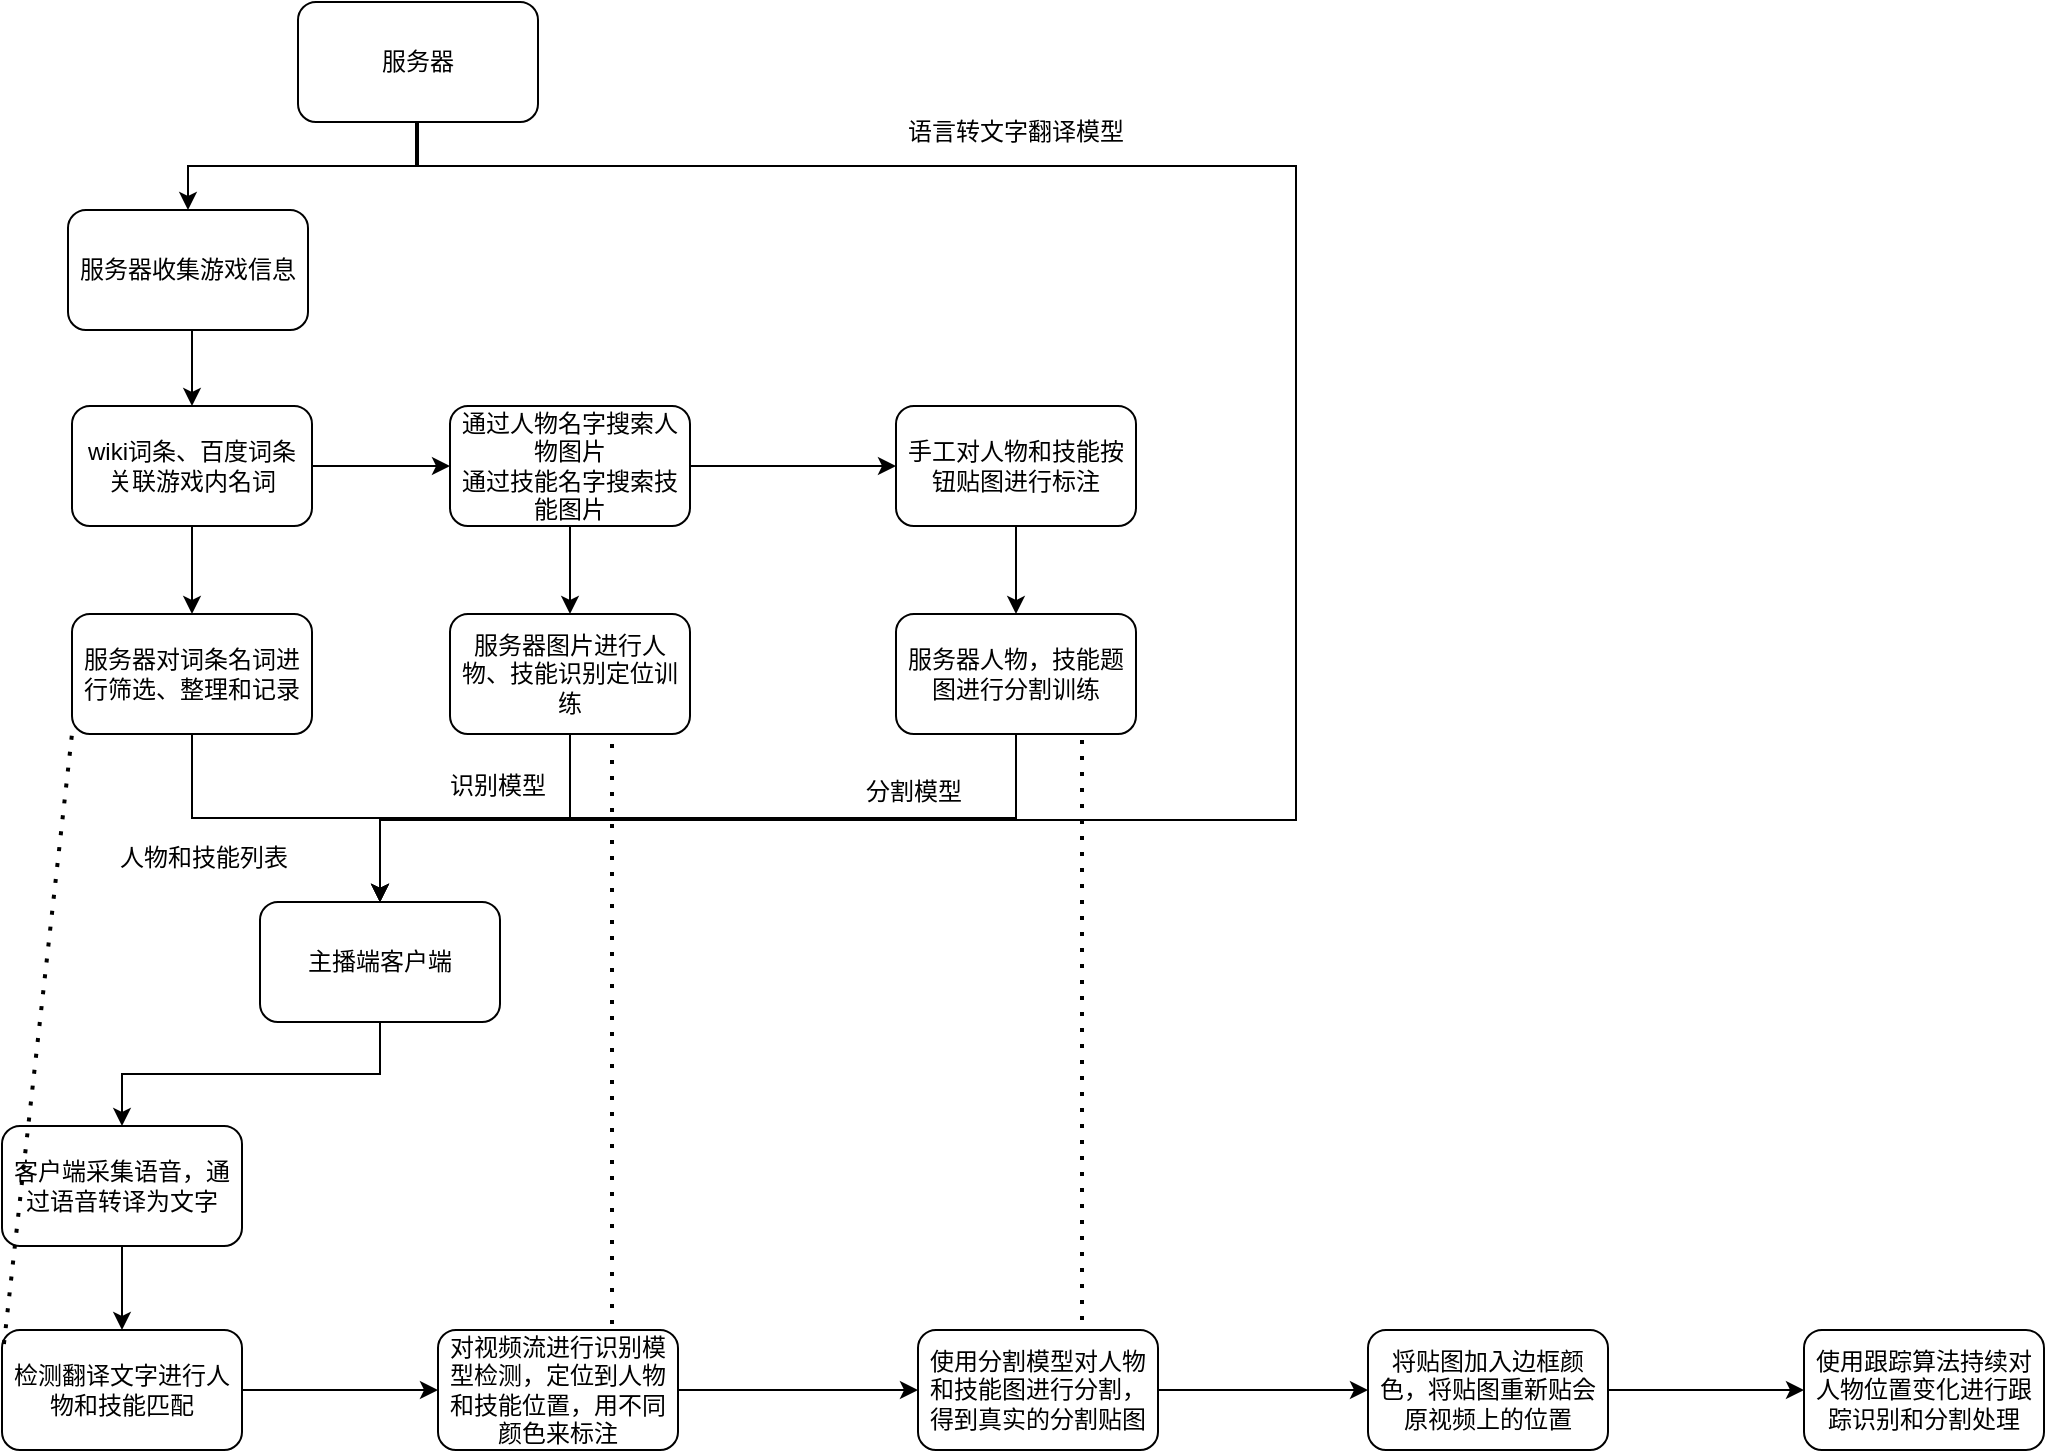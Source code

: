 <mxfile version="15.9.1" type="github" pages="2">
  <diagram id="D56PqHCYbj21qSwCF37M" name="Page-1">
    <mxGraphModel dx="1422" dy="761" grid="0" gridSize="10" guides="1" tooltips="1" connect="1" arrows="1" fold="1" page="0" pageScale="1" pageWidth="1169" pageHeight="827" math="0" shadow="0">
      <root>
        <mxCell id="0" />
        <mxCell id="1" parent="0" />
        <mxCell id="LLPnSrTfeChFWCA2LCWD-5" style="edgeStyle=orthogonalEdgeStyle;rounded=0;orthogonalLoop=1;jettySize=auto;html=1;exitX=0.5;exitY=1;exitDx=0;exitDy=0;" edge="1" parent="1" source="LLPnSrTfeChFWCA2LCWD-1" target="LLPnSrTfeChFWCA2LCWD-4">
          <mxGeometry relative="1" as="geometry" />
        </mxCell>
        <mxCell id="LLPnSrTfeChFWCA2LCWD-8" style="edgeStyle=orthogonalEdgeStyle;rounded=0;orthogonalLoop=1;jettySize=auto;html=1;exitX=1;exitY=0.5;exitDx=0;exitDy=0;" edge="1" parent="1" source="LLPnSrTfeChFWCA2LCWD-1" target="LLPnSrTfeChFWCA2LCWD-7">
          <mxGeometry relative="1" as="geometry" />
        </mxCell>
        <mxCell id="LLPnSrTfeChFWCA2LCWD-1" value="wiki词条、百度词条&lt;br&gt;关联游戏内名词" style="rounded=1;whiteSpace=wrap;html=1;" vertex="1" parent="1">
          <mxGeometry x="150" y="245" width="120" height="60" as="geometry" />
        </mxCell>
        <mxCell id="LLPnSrTfeChFWCA2LCWD-3" style="edgeStyle=orthogonalEdgeStyle;rounded=0;orthogonalLoop=1;jettySize=auto;html=1;exitX=0.5;exitY=1;exitDx=0;exitDy=0;entryX=0.5;entryY=0;entryDx=0;entryDy=0;" edge="1" parent="1" source="LLPnSrTfeChFWCA2LCWD-2" target="LLPnSrTfeChFWCA2LCWD-1">
          <mxGeometry relative="1" as="geometry" />
        </mxCell>
        <mxCell id="LLPnSrTfeChFWCA2LCWD-2" value="服务器收集游戏信息" style="rounded=1;whiteSpace=wrap;html=1;" vertex="1" parent="1">
          <mxGeometry x="148" y="147" width="120" height="60" as="geometry" />
        </mxCell>
        <mxCell id="LLPnSrTfeChFWCA2LCWD-12" style="edgeStyle=orthogonalEdgeStyle;rounded=0;orthogonalLoop=1;jettySize=auto;html=1;exitX=0.5;exitY=1;exitDx=0;exitDy=0;" edge="1" parent="1" source="LLPnSrTfeChFWCA2LCWD-4" target="LLPnSrTfeChFWCA2LCWD-11">
          <mxGeometry relative="1" as="geometry" />
        </mxCell>
        <mxCell id="LLPnSrTfeChFWCA2LCWD-4" value="服务器对词条名词进行筛选、整理和记录" style="rounded=1;whiteSpace=wrap;html=1;" vertex="1" parent="1">
          <mxGeometry x="150" y="349" width="120" height="60" as="geometry" />
        </mxCell>
        <mxCell id="LLPnSrTfeChFWCA2LCWD-10" style="edgeStyle=orthogonalEdgeStyle;rounded=0;orthogonalLoop=1;jettySize=auto;html=1;exitX=0.5;exitY=1;exitDx=0;exitDy=0;" edge="1" parent="1" source="LLPnSrTfeChFWCA2LCWD-7" target="LLPnSrTfeChFWCA2LCWD-9">
          <mxGeometry relative="1" as="geometry" />
        </mxCell>
        <mxCell id="LLPnSrTfeChFWCA2LCWD-30" style="edgeStyle=orthogonalEdgeStyle;rounded=0;orthogonalLoop=1;jettySize=auto;html=1;exitX=1;exitY=0.5;exitDx=0;exitDy=0;entryX=0;entryY=0.5;entryDx=0;entryDy=0;" edge="1" parent="1" source="LLPnSrTfeChFWCA2LCWD-7" target="LLPnSrTfeChFWCA2LCWD-29">
          <mxGeometry relative="1" as="geometry" />
        </mxCell>
        <mxCell id="LLPnSrTfeChFWCA2LCWD-7" value="通过人物名字搜索人物图片&lt;br&gt;通过技能名字搜索技能图片" style="rounded=1;whiteSpace=wrap;html=1;" vertex="1" parent="1">
          <mxGeometry x="339" y="245" width="120" height="60" as="geometry" />
        </mxCell>
        <mxCell id="LLPnSrTfeChFWCA2LCWD-13" style="edgeStyle=orthogonalEdgeStyle;rounded=0;orthogonalLoop=1;jettySize=auto;html=1;exitX=0.5;exitY=1;exitDx=0;exitDy=0;" edge="1" parent="1" source="LLPnSrTfeChFWCA2LCWD-9" target="LLPnSrTfeChFWCA2LCWD-11">
          <mxGeometry relative="1" as="geometry" />
        </mxCell>
        <mxCell id="LLPnSrTfeChFWCA2LCWD-9" value="服务器图片进行人物、技能识别定位训练" style="rounded=1;whiteSpace=wrap;html=1;" vertex="1" parent="1">
          <mxGeometry x="339" y="349" width="120" height="60" as="geometry" />
        </mxCell>
        <mxCell id="LLPnSrTfeChFWCA2LCWD-22" style="edgeStyle=orthogonalEdgeStyle;rounded=0;orthogonalLoop=1;jettySize=auto;html=1;exitX=0.5;exitY=1;exitDx=0;exitDy=0;" edge="1" parent="1" source="LLPnSrTfeChFWCA2LCWD-11" target="LLPnSrTfeChFWCA2LCWD-19">
          <mxGeometry relative="1" as="geometry" />
        </mxCell>
        <mxCell id="LLPnSrTfeChFWCA2LCWD-11" value="主播端客户端" style="rounded=1;whiteSpace=wrap;html=1;" vertex="1" parent="1">
          <mxGeometry x="244" y="493" width="120" height="60" as="geometry" />
        </mxCell>
        <mxCell id="LLPnSrTfeChFWCA2LCWD-14" value="识别模型" style="text;html=1;strokeColor=none;fillColor=none;align=center;verticalAlign=middle;whiteSpace=wrap;rounded=0;" vertex="1" parent="1">
          <mxGeometry x="333" y="420" width="60" height="30" as="geometry" />
        </mxCell>
        <mxCell id="LLPnSrTfeChFWCA2LCWD-15" value="人物和技能列表" style="text;html=1;strokeColor=none;fillColor=none;align=center;verticalAlign=middle;whiteSpace=wrap;rounded=0;" vertex="1" parent="1">
          <mxGeometry x="157" y="456" width="118" height="30" as="geometry" />
        </mxCell>
        <mxCell id="LLPnSrTfeChFWCA2LCWD-17" style="edgeStyle=orthogonalEdgeStyle;rounded=0;orthogonalLoop=1;jettySize=auto;html=1;exitX=0.5;exitY=1;exitDx=0;exitDy=0;entryX=0.5;entryY=0;entryDx=0;entryDy=0;" edge="1" parent="1" source="LLPnSrTfeChFWCA2LCWD-16" target="LLPnSrTfeChFWCA2LCWD-11">
          <mxGeometry relative="1" as="geometry">
            <Array as="points">
              <mxPoint x="322" y="125" />
              <mxPoint x="762" y="125" />
              <mxPoint x="762" y="452" />
              <mxPoint x="304" y="452" />
            </Array>
          </mxGeometry>
        </mxCell>
        <mxCell id="LLPnSrTfeChFWCA2LCWD-27" style="edgeStyle=orthogonalEdgeStyle;rounded=0;orthogonalLoop=1;jettySize=auto;html=1;exitX=0.5;exitY=1;exitDx=0;exitDy=0;" edge="1" parent="1" source="LLPnSrTfeChFWCA2LCWD-16" target="LLPnSrTfeChFWCA2LCWD-2">
          <mxGeometry relative="1" as="geometry" />
        </mxCell>
        <mxCell id="LLPnSrTfeChFWCA2LCWD-16" value="服务器" style="rounded=1;whiteSpace=wrap;html=1;" vertex="1" parent="1">
          <mxGeometry x="263" y="43" width="120" height="60" as="geometry" />
        </mxCell>
        <mxCell id="LLPnSrTfeChFWCA2LCWD-18" value="语言转文字翻译模型" style="text;html=1;strokeColor=none;fillColor=none;align=center;verticalAlign=middle;whiteSpace=wrap;rounded=0;" vertex="1" parent="1">
          <mxGeometry x="549" y="93" width="146" height="30" as="geometry" />
        </mxCell>
        <mxCell id="LLPnSrTfeChFWCA2LCWD-23" style="edgeStyle=orthogonalEdgeStyle;rounded=0;orthogonalLoop=1;jettySize=auto;html=1;exitX=0.5;exitY=1;exitDx=0;exitDy=0;" edge="1" parent="1" source="LLPnSrTfeChFWCA2LCWD-19" target="LLPnSrTfeChFWCA2LCWD-20">
          <mxGeometry relative="1" as="geometry" />
        </mxCell>
        <mxCell id="LLPnSrTfeChFWCA2LCWD-19" value="客户端采集语音，通过语音转译为文字" style="rounded=1;whiteSpace=wrap;html=1;fontStyle=0" vertex="1" parent="1">
          <mxGeometry x="115" y="605" width="120" height="60" as="geometry" />
        </mxCell>
        <mxCell id="LLPnSrTfeChFWCA2LCWD-24" style="edgeStyle=orthogonalEdgeStyle;rounded=0;orthogonalLoop=1;jettySize=auto;html=1;exitX=1;exitY=0.5;exitDx=0;exitDy=0;entryX=0;entryY=0.5;entryDx=0;entryDy=0;" edge="1" parent="1" source="LLPnSrTfeChFWCA2LCWD-20" target="LLPnSrTfeChFWCA2LCWD-21">
          <mxGeometry relative="1" as="geometry" />
        </mxCell>
        <mxCell id="LLPnSrTfeChFWCA2LCWD-20" value="检测翻译文字进行人物和技能匹配" style="rounded=1;whiteSpace=wrap;html=1;" vertex="1" parent="1">
          <mxGeometry x="115" y="707" width="120" height="60" as="geometry" />
        </mxCell>
        <mxCell id="LLPnSrTfeChFWCA2LCWD-37" style="edgeStyle=orthogonalEdgeStyle;rounded=0;orthogonalLoop=1;jettySize=auto;html=1;exitX=1;exitY=0.5;exitDx=0;exitDy=0;entryX=0;entryY=0.5;entryDx=0;entryDy=0;" edge="1" parent="1" source="LLPnSrTfeChFWCA2LCWD-21" target="LLPnSrTfeChFWCA2LCWD-25">
          <mxGeometry relative="1" as="geometry" />
        </mxCell>
        <mxCell id="LLPnSrTfeChFWCA2LCWD-21" value="对视频流进行识别模型检测，定位到人物和技能位置，用不同颜色来标注" style="rounded=1;whiteSpace=wrap;html=1;" vertex="1" parent="1">
          <mxGeometry x="333" y="707" width="120" height="60" as="geometry" />
        </mxCell>
        <mxCell id="LLPnSrTfeChFWCA2LCWD-40" style="edgeStyle=orthogonalEdgeStyle;rounded=0;orthogonalLoop=1;jettySize=auto;html=1;exitX=1;exitY=0.5;exitDx=0;exitDy=0;" edge="1" parent="1" source="LLPnSrTfeChFWCA2LCWD-25" target="LLPnSrTfeChFWCA2LCWD-39">
          <mxGeometry relative="1" as="geometry" />
        </mxCell>
        <mxCell id="LLPnSrTfeChFWCA2LCWD-25" value="使用分割模型对人物和技能图进行分割，得到真实的分割贴图" style="rounded=1;whiteSpace=wrap;html=1;" vertex="1" parent="1">
          <mxGeometry x="573" y="707" width="120" height="60" as="geometry" />
        </mxCell>
        <mxCell id="LLPnSrTfeChFWCA2LCWD-32" style="edgeStyle=orthogonalEdgeStyle;rounded=0;orthogonalLoop=1;jettySize=auto;html=1;exitX=0.5;exitY=1;exitDx=0;exitDy=0;" edge="1" parent="1" source="LLPnSrTfeChFWCA2LCWD-29" target="LLPnSrTfeChFWCA2LCWD-31">
          <mxGeometry relative="1" as="geometry" />
        </mxCell>
        <mxCell id="LLPnSrTfeChFWCA2LCWD-29" value="手工对人物和技能按钮贴图进行标注" style="rounded=1;whiteSpace=wrap;html=1;" vertex="1" parent="1">
          <mxGeometry x="562" y="245" width="120" height="60" as="geometry" />
        </mxCell>
        <mxCell id="LLPnSrTfeChFWCA2LCWD-33" style="edgeStyle=orthogonalEdgeStyle;rounded=0;orthogonalLoop=1;jettySize=auto;html=1;exitX=0.5;exitY=1;exitDx=0;exitDy=0;" edge="1" parent="1" source="LLPnSrTfeChFWCA2LCWD-31" target="LLPnSrTfeChFWCA2LCWD-11">
          <mxGeometry relative="1" as="geometry" />
        </mxCell>
        <mxCell id="LLPnSrTfeChFWCA2LCWD-31" value="服务器人物，技能题图进行分割训练" style="rounded=1;whiteSpace=wrap;html=1;" vertex="1" parent="1">
          <mxGeometry x="562" y="349" width="120" height="60" as="geometry" />
        </mxCell>
        <mxCell id="LLPnSrTfeChFWCA2LCWD-34" value="" style="endArrow=none;dashed=1;html=1;dashPattern=1 3;strokeWidth=2;rounded=0;entryX=0;entryY=1;entryDx=0;entryDy=0;exitX=0.008;exitY=0.117;exitDx=0;exitDy=0;exitPerimeter=0;" edge="1" parent="1" source="LLPnSrTfeChFWCA2LCWD-20" target="LLPnSrTfeChFWCA2LCWD-4">
          <mxGeometry width="50" height="50" relative="1" as="geometry">
            <mxPoint x="49" y="438" as="sourcePoint" />
            <mxPoint x="99" y="388" as="targetPoint" />
          </mxGeometry>
        </mxCell>
        <mxCell id="LLPnSrTfeChFWCA2LCWD-35" value="" style="endArrow=none;dashed=1;html=1;dashPattern=1 3;strokeWidth=2;rounded=0;entryX=0.675;entryY=1;entryDx=0;entryDy=0;entryPerimeter=0;" edge="1" parent="1" target="LLPnSrTfeChFWCA2LCWD-9">
          <mxGeometry width="50" height="50" relative="1" as="geometry">
            <mxPoint x="420" y="704" as="sourcePoint" />
            <mxPoint x="456.04" y="417" as="targetPoint" />
          </mxGeometry>
        </mxCell>
        <mxCell id="LLPnSrTfeChFWCA2LCWD-36" value="" style="endArrow=none;dashed=1;html=1;dashPattern=1 3;strokeWidth=2;rounded=0;entryX=0.675;entryY=1;entryDx=0;entryDy=0;entryPerimeter=0;" edge="1" parent="1">
          <mxGeometry width="50" height="50" relative="1" as="geometry">
            <mxPoint x="655" y="702" as="sourcePoint" />
            <mxPoint x="655" y="407" as="targetPoint" />
          </mxGeometry>
        </mxCell>
        <mxCell id="LLPnSrTfeChFWCA2LCWD-38" value="分割模型" style="text;html=1;strokeColor=none;fillColor=none;align=center;verticalAlign=middle;whiteSpace=wrap;rounded=0;" vertex="1" parent="1">
          <mxGeometry x="541" y="423" width="60" height="30" as="geometry" />
        </mxCell>
        <mxCell id="LLPnSrTfeChFWCA2LCWD-42" style="edgeStyle=orthogonalEdgeStyle;rounded=0;orthogonalLoop=1;jettySize=auto;html=1;exitX=1;exitY=0.5;exitDx=0;exitDy=0;" edge="1" parent="1" source="LLPnSrTfeChFWCA2LCWD-39" target="LLPnSrTfeChFWCA2LCWD-41">
          <mxGeometry relative="1" as="geometry" />
        </mxCell>
        <mxCell id="LLPnSrTfeChFWCA2LCWD-39" value="将贴图加入边框颜色，将贴图重新贴会原视频上的位置" style="rounded=1;whiteSpace=wrap;html=1;" vertex="1" parent="1">
          <mxGeometry x="798" y="707" width="120" height="60" as="geometry" />
        </mxCell>
        <mxCell id="LLPnSrTfeChFWCA2LCWD-41" value="使用跟踪算法持续对人物位置变化进行跟踪识别和分割处理" style="rounded=1;whiteSpace=wrap;html=1;" vertex="1" parent="1">
          <mxGeometry x="1016" y="707" width="120" height="60" as="geometry" />
        </mxCell>
      </root>
    </mxGraphModel>
  </diagram>
  <diagram id="-MuUpNt65kEivM4eD5cy" name="Page-2">
    <mxGraphModel dx="1422" dy="761" grid="0" gridSize="10" guides="1" tooltips="1" connect="1" arrows="1" fold="1" page="0" pageScale="1" pageWidth="1169" pageHeight="827" math="0" shadow="0">
      <root>
        <mxCell id="AVcUfgeAxnviZxiKyeQJ-0" />
        <mxCell id="AVcUfgeAxnviZxiKyeQJ-1" parent="AVcUfgeAxnviZxiKyeQJ-0" />
        <mxCell id="8E4OqvVN2mFQT-RaKSAF-0" style="edgeStyle=orthogonalEdgeStyle;rounded=0;orthogonalLoop=1;jettySize=auto;html=1;exitX=0.5;exitY=1;exitDx=0;exitDy=0;" edge="1" parent="AVcUfgeAxnviZxiKyeQJ-1" source="8E4OqvVN2mFQT-RaKSAF-2" target="8E4OqvVN2mFQT-RaKSAF-6">
          <mxGeometry relative="1" as="geometry" />
        </mxCell>
        <mxCell id="8E4OqvVN2mFQT-RaKSAF-1" style="edgeStyle=orthogonalEdgeStyle;rounded=0;orthogonalLoop=1;jettySize=auto;html=1;exitX=1;exitY=0.5;exitDx=0;exitDy=0;" edge="1" parent="AVcUfgeAxnviZxiKyeQJ-1" source="8E4OqvVN2mFQT-RaKSAF-2" target="8E4OqvVN2mFQT-RaKSAF-9">
          <mxGeometry relative="1" as="geometry" />
        </mxCell>
        <mxCell id="8E4OqvVN2mFQT-RaKSAF-2" value="wiki词条、百度词条&lt;br&gt;关联体育项目人物名" style="rounded=1;whiteSpace=wrap;html=1;" vertex="1" parent="AVcUfgeAxnviZxiKyeQJ-1">
          <mxGeometry x="150" y="245" width="120" height="60" as="geometry" />
        </mxCell>
        <mxCell id="8E4OqvVN2mFQT-RaKSAF-3" style="edgeStyle=orthogonalEdgeStyle;rounded=0;orthogonalLoop=1;jettySize=auto;html=1;exitX=0.5;exitY=1;exitDx=0;exitDy=0;entryX=0.5;entryY=0;entryDx=0;entryDy=0;" edge="1" parent="AVcUfgeAxnviZxiKyeQJ-1" source="8E4OqvVN2mFQT-RaKSAF-4" target="8E4OqvVN2mFQT-RaKSAF-2">
          <mxGeometry relative="1" as="geometry" />
        </mxCell>
        <mxCell id="8E4OqvVN2mFQT-RaKSAF-4" value="服务器体育项目信息" style="rounded=1;whiteSpace=wrap;html=1;" vertex="1" parent="AVcUfgeAxnviZxiKyeQJ-1">
          <mxGeometry x="148" y="147" width="120" height="60" as="geometry" />
        </mxCell>
        <mxCell id="8E4OqvVN2mFQT-RaKSAF-5" style="edgeStyle=orthogonalEdgeStyle;rounded=0;orthogonalLoop=1;jettySize=auto;html=1;exitX=0.5;exitY=1;exitDx=0;exitDy=0;" edge="1" parent="AVcUfgeAxnviZxiKyeQJ-1" source="8E4OqvVN2mFQT-RaKSAF-6" target="8E4OqvVN2mFQT-RaKSAF-13">
          <mxGeometry relative="1" as="geometry" />
        </mxCell>
        <mxCell id="8E4OqvVN2mFQT-RaKSAF-6" value="服务器对词条名词进行筛选、整理和记录" style="rounded=1;whiteSpace=wrap;html=1;" vertex="1" parent="AVcUfgeAxnviZxiKyeQJ-1">
          <mxGeometry x="150" y="349" width="120" height="60" as="geometry" />
        </mxCell>
        <mxCell id="8E4OqvVN2mFQT-RaKSAF-7" style="edgeStyle=orthogonalEdgeStyle;rounded=0;orthogonalLoop=1;jettySize=auto;html=1;exitX=0.5;exitY=1;exitDx=0;exitDy=0;" edge="1" parent="AVcUfgeAxnviZxiKyeQJ-1" source="8E4OqvVN2mFQT-RaKSAF-9" target="8E4OqvVN2mFQT-RaKSAF-11">
          <mxGeometry relative="1" as="geometry" />
        </mxCell>
        <mxCell id="8E4OqvVN2mFQT-RaKSAF-8" style="edgeStyle=orthogonalEdgeStyle;rounded=0;orthogonalLoop=1;jettySize=auto;html=1;exitX=1;exitY=0.5;exitDx=0;exitDy=0;entryX=0;entryY=0.5;entryDx=0;entryDy=0;" edge="1" parent="AVcUfgeAxnviZxiKyeQJ-1" source="8E4OqvVN2mFQT-RaKSAF-9" target="8E4OqvVN2mFQT-RaKSAF-29">
          <mxGeometry relative="1" as="geometry" />
        </mxCell>
        <mxCell id="8E4OqvVN2mFQT-RaKSAF-9" value="通过人物名字搜索人物图片" style="rounded=1;whiteSpace=wrap;html=1;" vertex="1" parent="AVcUfgeAxnviZxiKyeQJ-1">
          <mxGeometry x="339" y="245" width="120" height="60" as="geometry" />
        </mxCell>
        <mxCell id="8E4OqvVN2mFQT-RaKSAF-10" style="edgeStyle=orthogonalEdgeStyle;rounded=0;orthogonalLoop=1;jettySize=auto;html=1;exitX=0.5;exitY=1;exitDx=0;exitDy=0;" edge="1" parent="AVcUfgeAxnviZxiKyeQJ-1" source="8E4OqvVN2mFQT-RaKSAF-11" target="8E4OqvVN2mFQT-RaKSAF-13">
          <mxGeometry relative="1" as="geometry" />
        </mxCell>
        <mxCell id="8E4OqvVN2mFQT-RaKSAF-11" value="服务器图片进行人物脸部识别训练" style="rounded=1;whiteSpace=wrap;html=1;" vertex="1" parent="AVcUfgeAxnviZxiKyeQJ-1">
          <mxGeometry x="339" y="349" width="120" height="60" as="geometry" />
        </mxCell>
        <mxCell id="8E4OqvVN2mFQT-RaKSAF-12" style="edgeStyle=orthogonalEdgeStyle;rounded=0;orthogonalLoop=1;jettySize=auto;html=1;exitX=0.5;exitY=1;exitDx=0;exitDy=0;" edge="1" parent="AVcUfgeAxnviZxiKyeQJ-1" source="8E4OqvVN2mFQT-RaKSAF-13" target="8E4OqvVN2mFQT-RaKSAF-21">
          <mxGeometry relative="1" as="geometry" />
        </mxCell>
        <mxCell id="8E4OqvVN2mFQT-RaKSAF-13" value="主播端客户端" style="rounded=1;whiteSpace=wrap;html=1;" vertex="1" parent="AVcUfgeAxnviZxiKyeQJ-1">
          <mxGeometry x="244" y="493" width="120" height="60" as="geometry" />
        </mxCell>
        <mxCell id="8E4OqvVN2mFQT-RaKSAF-14" value="识别模型" style="text;html=1;strokeColor=none;fillColor=none;align=center;verticalAlign=middle;whiteSpace=wrap;rounded=0;" vertex="1" parent="AVcUfgeAxnviZxiKyeQJ-1">
          <mxGeometry x="333" y="420" width="60" height="30" as="geometry" />
        </mxCell>
        <mxCell id="8E4OqvVN2mFQT-RaKSAF-15" value="人物列表" style="text;html=1;strokeColor=none;fillColor=none;align=center;verticalAlign=middle;whiteSpace=wrap;rounded=0;" vertex="1" parent="AVcUfgeAxnviZxiKyeQJ-1">
          <mxGeometry x="191" y="420" width="118" height="30" as="geometry" />
        </mxCell>
        <mxCell id="8E4OqvVN2mFQT-RaKSAF-16" style="edgeStyle=orthogonalEdgeStyle;rounded=0;orthogonalLoop=1;jettySize=auto;html=1;exitX=0.5;exitY=1;exitDx=0;exitDy=0;entryX=0.5;entryY=0;entryDx=0;entryDy=0;" edge="1" parent="AVcUfgeAxnviZxiKyeQJ-1" source="8E4OqvVN2mFQT-RaKSAF-18" target="8E4OqvVN2mFQT-RaKSAF-13">
          <mxGeometry relative="1" as="geometry">
            <Array as="points">
              <mxPoint x="322" y="125" />
              <mxPoint x="762" y="125" />
              <mxPoint x="762" y="452" />
              <mxPoint x="304" y="452" />
            </Array>
          </mxGeometry>
        </mxCell>
        <mxCell id="8E4OqvVN2mFQT-RaKSAF-17" style="edgeStyle=orthogonalEdgeStyle;rounded=0;orthogonalLoop=1;jettySize=auto;html=1;exitX=0.5;exitY=1;exitDx=0;exitDy=0;" edge="1" parent="AVcUfgeAxnviZxiKyeQJ-1" source="8E4OqvVN2mFQT-RaKSAF-18" target="8E4OqvVN2mFQT-RaKSAF-4">
          <mxGeometry relative="1" as="geometry" />
        </mxCell>
        <mxCell id="8E4OqvVN2mFQT-RaKSAF-18" value="服务器" style="rounded=1;whiteSpace=wrap;html=1;" vertex="1" parent="AVcUfgeAxnviZxiKyeQJ-1">
          <mxGeometry x="263" y="43" width="120" height="60" as="geometry" />
        </mxCell>
        <mxCell id="8E4OqvVN2mFQT-RaKSAF-19" value="语言转文字翻译模型" style="text;html=1;strokeColor=none;fillColor=none;align=center;verticalAlign=middle;whiteSpace=wrap;rounded=0;" vertex="1" parent="AVcUfgeAxnviZxiKyeQJ-1">
          <mxGeometry x="549" y="93" width="146" height="30" as="geometry" />
        </mxCell>
        <mxCell id="8E4OqvVN2mFQT-RaKSAF-20" style="edgeStyle=orthogonalEdgeStyle;rounded=0;orthogonalLoop=1;jettySize=auto;html=1;exitX=0.5;exitY=1;exitDx=0;exitDy=0;" edge="1" parent="AVcUfgeAxnviZxiKyeQJ-1" source="8E4OqvVN2mFQT-RaKSAF-21" target="8E4OqvVN2mFQT-RaKSAF-23">
          <mxGeometry relative="1" as="geometry" />
        </mxCell>
        <mxCell id="8E4OqvVN2mFQT-RaKSAF-21" value="客户端采集语音，通过语音转译为文字" style="rounded=1;whiteSpace=wrap;html=1;fontStyle=0" vertex="1" parent="AVcUfgeAxnviZxiKyeQJ-1">
          <mxGeometry x="115" y="605" width="120" height="60" as="geometry" />
        </mxCell>
        <mxCell id="8E4OqvVN2mFQT-RaKSAF-22" style="edgeStyle=orthogonalEdgeStyle;rounded=0;orthogonalLoop=1;jettySize=auto;html=1;exitX=1;exitY=0.5;exitDx=0;exitDy=0;entryX=0;entryY=0.5;entryDx=0;entryDy=0;" edge="1" parent="AVcUfgeAxnviZxiKyeQJ-1" source="8E4OqvVN2mFQT-RaKSAF-23" target="8E4OqvVN2mFQT-RaKSAF-25">
          <mxGeometry relative="1" as="geometry" />
        </mxCell>
        <mxCell id="8E4OqvVN2mFQT-RaKSAF-23" value="检测翻译文字进行人物和技能匹配" style="rounded=1;whiteSpace=wrap;html=1;" vertex="1" parent="AVcUfgeAxnviZxiKyeQJ-1">
          <mxGeometry x="115" y="707" width="120" height="60" as="geometry" />
        </mxCell>
        <mxCell id="8E4OqvVN2mFQT-RaKSAF-24" style="edgeStyle=orthogonalEdgeStyle;rounded=0;orthogonalLoop=1;jettySize=auto;html=1;exitX=1;exitY=0.5;exitDx=0;exitDy=0;entryX=0;entryY=0.5;entryDx=0;entryDy=0;" edge="1" parent="AVcUfgeAxnviZxiKyeQJ-1" source="8E4OqvVN2mFQT-RaKSAF-25" target="8E4OqvVN2mFQT-RaKSAF-27">
          <mxGeometry relative="1" as="geometry" />
        </mxCell>
        <mxCell id="8E4OqvVN2mFQT-RaKSAF-25" value="对视频流进行识别模型检测定位到人物名称" style="rounded=1;whiteSpace=wrap;html=1;" vertex="1" parent="AVcUfgeAxnviZxiKyeQJ-1">
          <mxGeometry x="333" y="707" width="120" height="60" as="geometry" />
        </mxCell>
        <mxCell id="8E4OqvVN2mFQT-RaKSAF-26" style="edgeStyle=orthogonalEdgeStyle;rounded=0;orthogonalLoop=1;jettySize=auto;html=1;exitX=1;exitY=0.5;exitDx=0;exitDy=0;" edge="1" parent="AVcUfgeAxnviZxiKyeQJ-1" source="8E4OqvVN2mFQT-RaKSAF-27" target="8E4OqvVN2mFQT-RaKSAF-37">
          <mxGeometry relative="1" as="geometry" />
        </mxCell>
        <mxCell id="8E4OqvVN2mFQT-RaKSAF-27" value="使用分割模型对人物进行分割，得到真实的人物分割贴图" style="rounded=1;whiteSpace=wrap;html=1;" vertex="1" parent="AVcUfgeAxnviZxiKyeQJ-1">
          <mxGeometry x="573" y="707" width="120" height="60" as="geometry" />
        </mxCell>
        <mxCell id="8E4OqvVN2mFQT-RaKSAF-28" style="edgeStyle=orthogonalEdgeStyle;rounded=0;orthogonalLoop=1;jettySize=auto;html=1;exitX=0.5;exitY=1;exitDx=0;exitDy=0;" edge="1" parent="AVcUfgeAxnviZxiKyeQJ-1" source="8E4OqvVN2mFQT-RaKSAF-29" target="8E4OqvVN2mFQT-RaKSAF-31">
          <mxGeometry relative="1" as="geometry" />
        </mxCell>
        <mxCell id="8E4OqvVN2mFQT-RaKSAF-29" value="手工对人物和技能按钮贴图进行标注" style="rounded=1;whiteSpace=wrap;html=1;" vertex="1" parent="AVcUfgeAxnviZxiKyeQJ-1">
          <mxGeometry x="562" y="245" width="120" height="60" as="geometry" />
        </mxCell>
        <mxCell id="8E4OqvVN2mFQT-RaKSAF-30" style="edgeStyle=orthogonalEdgeStyle;rounded=0;orthogonalLoop=1;jettySize=auto;html=1;exitX=0.5;exitY=1;exitDx=0;exitDy=0;" edge="1" parent="AVcUfgeAxnviZxiKyeQJ-1" source="8E4OqvVN2mFQT-RaKSAF-31" target="8E4OqvVN2mFQT-RaKSAF-13">
          <mxGeometry relative="1" as="geometry" />
        </mxCell>
        <mxCell id="8E4OqvVN2mFQT-RaKSAF-31" value="服务器人物进行分割训练" style="rounded=1;whiteSpace=wrap;html=1;" vertex="1" parent="AVcUfgeAxnviZxiKyeQJ-1">
          <mxGeometry x="562" y="349" width="120" height="60" as="geometry" />
        </mxCell>
        <mxCell id="8E4OqvVN2mFQT-RaKSAF-32" value="" style="endArrow=none;dashed=1;html=1;dashPattern=1 3;strokeWidth=2;rounded=0;entryX=0;entryY=1;entryDx=0;entryDy=0;exitX=0.008;exitY=0.117;exitDx=0;exitDy=0;exitPerimeter=0;" edge="1" parent="AVcUfgeAxnviZxiKyeQJ-1" source="8E4OqvVN2mFQT-RaKSAF-23" target="8E4OqvVN2mFQT-RaKSAF-6">
          <mxGeometry width="50" height="50" relative="1" as="geometry">
            <mxPoint x="49" y="438" as="sourcePoint" />
            <mxPoint x="99" y="388" as="targetPoint" />
          </mxGeometry>
        </mxCell>
        <mxCell id="8E4OqvVN2mFQT-RaKSAF-33" value="" style="endArrow=none;dashed=1;html=1;dashPattern=1 3;strokeWidth=2;rounded=0;entryX=0.675;entryY=1;entryDx=0;entryDy=0;entryPerimeter=0;" edge="1" parent="AVcUfgeAxnviZxiKyeQJ-1" target="8E4OqvVN2mFQT-RaKSAF-11">
          <mxGeometry width="50" height="50" relative="1" as="geometry">
            <mxPoint x="420" y="704" as="sourcePoint" />
            <mxPoint x="456.04" y="417" as="targetPoint" />
          </mxGeometry>
        </mxCell>
        <mxCell id="8E4OqvVN2mFQT-RaKSAF-34" value="" style="endArrow=none;dashed=1;html=1;dashPattern=1 3;strokeWidth=2;rounded=0;entryX=0.675;entryY=1;entryDx=0;entryDy=0;entryPerimeter=0;" edge="1" parent="AVcUfgeAxnviZxiKyeQJ-1">
          <mxGeometry width="50" height="50" relative="1" as="geometry">
            <mxPoint x="655" y="702" as="sourcePoint" />
            <mxPoint x="655" y="407" as="targetPoint" />
          </mxGeometry>
        </mxCell>
        <mxCell id="8E4OqvVN2mFQT-RaKSAF-35" value="分割模型" style="text;html=1;strokeColor=none;fillColor=none;align=center;verticalAlign=middle;whiteSpace=wrap;rounded=0;" vertex="1" parent="AVcUfgeAxnviZxiKyeQJ-1">
          <mxGeometry x="541" y="423" width="60" height="30" as="geometry" />
        </mxCell>
        <mxCell id="8E4OqvVN2mFQT-RaKSAF-36" style="edgeStyle=orthogonalEdgeStyle;rounded=0;orthogonalLoop=1;jettySize=auto;html=1;exitX=1;exitY=0.5;exitDx=0;exitDy=0;" edge="1" parent="AVcUfgeAxnviZxiKyeQJ-1" source="8E4OqvVN2mFQT-RaKSAF-37" target="8E4OqvVN2mFQT-RaKSAF-38">
          <mxGeometry relative="1" as="geometry" />
        </mxCell>
        <mxCell id="8E4OqvVN2mFQT-RaKSAF-37" value="将贴图加入边框颜色，将贴图重新贴会原视频上的位置" style="rounded=1;whiteSpace=wrap;html=1;" vertex="1" parent="AVcUfgeAxnviZxiKyeQJ-1">
          <mxGeometry x="798" y="707" width="120" height="60" as="geometry" />
        </mxCell>
        <mxCell id="8E4OqvVN2mFQT-RaKSAF-38" value="使用跟踪算法持续对人物位置变化进行跟踪识别和分割处理" style="rounded=1;whiteSpace=wrap;html=1;" vertex="1" parent="AVcUfgeAxnviZxiKyeQJ-1">
          <mxGeometry x="1016" y="707" width="120" height="60" as="geometry" />
        </mxCell>
      </root>
    </mxGraphModel>
  </diagram>
</mxfile>

